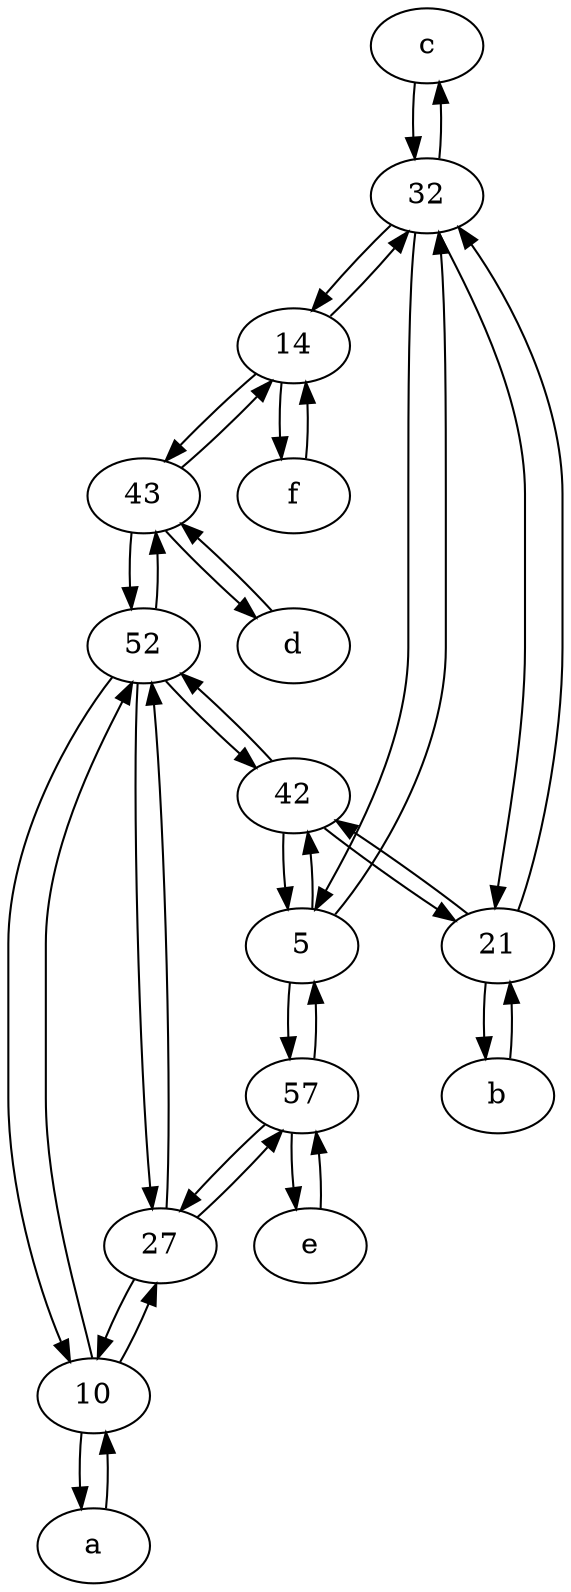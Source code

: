 digraph  {
	c [pos="20,10!"];
	42;
	10;
	f [pos="15,45!"];
	52;
	57;
	e [pos="30,50!"];
	27;
	5;
	21;
	a [pos="40,10!"];
	14;
	b [pos="50,20!"];
	32;
	43;
	d [pos="20,30!"];
	c -> 32;
	b -> 21;
	57 -> 27;
	d -> 43;
	52 -> 27;
	27 -> 52;
	21 -> b;
	42 -> 21;
	21 -> 42;
	32 -> 14;
	14 -> 32;
	43 -> d;
	14 -> f;
	32 -> c;
	52 -> 43;
	52 -> 10;
	27 -> 57;
	10 -> a;
	21 -> 32;
	27 -> 10;
	42 -> 5;
	32 -> 21;
	a -> 10;
	5 -> 32;
	e -> 57;
	5 -> 42;
	57 -> 5;
	32 -> 5;
	52 -> 42;
	57 -> e;
	10 -> 27;
	5 -> 57;
	10 -> 52;
	43 -> 14;
	f -> 14;
	42 -> 52;
	14 -> 43;
	43 -> 52;

	}